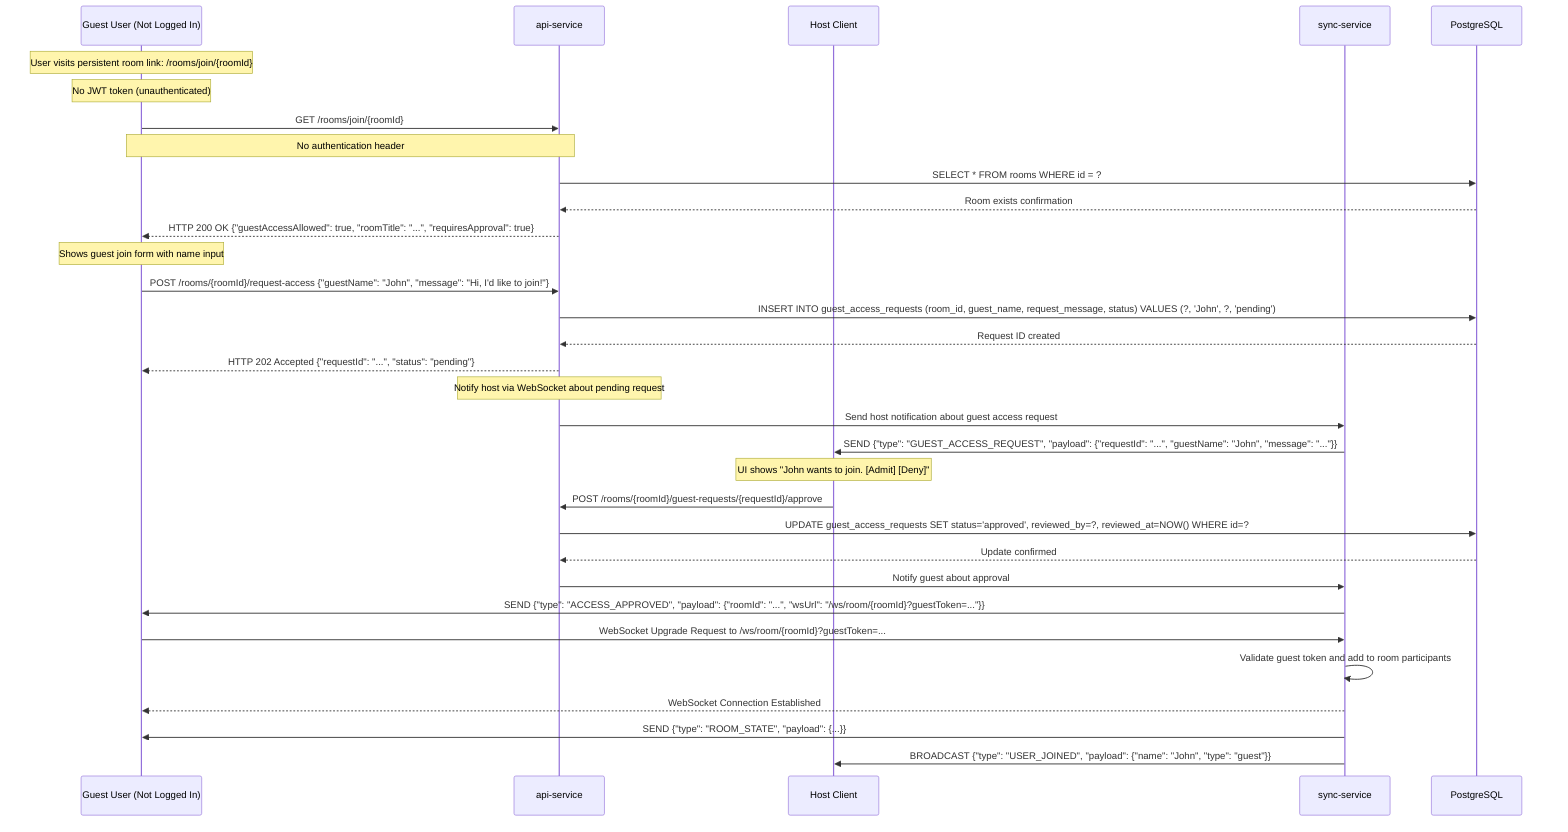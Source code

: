 sequenceDiagram
    participant Guest as Guest User (Not Logged In)
    participant API as api-service
    participant Host as Host Client
    participant Sync as sync-service
    participant DB as PostgreSQL

    Note over Guest: User visits persistent room link: /rooms/join/{roomId}
    Note over Guest: No JWT token (unauthenticated)
    
    Guest->>API: GET /rooms/join/{roomId}
    Note over Guest, API: No authentication header
    API->>DB: SELECT * FROM rooms WHERE id = ?
    DB-->>API: Room exists confirmation
    API-->>Guest: HTTP 200 OK {"guestAccessAllowed": true, "roomTitle": "...", "requiresApproval": true}
    
    Note over Guest: Shows guest join form with name input
    Guest->>API: POST /rooms/{roomId}/request-access {"guestName": "John", "message": "Hi, I'd like to join!"}
    API->>DB: INSERT INTO guest_access_requests (room_id, guest_name, request_message, status) VALUES (?, 'John', ?, 'pending')
    DB-->>API: Request ID created
    API-->>Guest: HTTP 202 Accepted {"requestId": "...", "status": "pending"}
    
    Note over API: Notify host via WebSocket about pending request
    API->>Sync: Send host notification about guest access request
    Sync->>Host: SEND {"type": "GUEST_ACCESS_REQUEST", "payload": {"requestId": "...", "guestName": "John", "message": "..."}}
    
    Note over Host: UI shows "John wants to join. [Admit] [Deny]"
    Host->>API: POST /rooms/{roomId}/guest-requests/{requestId}/approve
    API->>DB: UPDATE guest_access_requests SET status='approved', reviewed_by=?, reviewed_at=NOW() WHERE id=?
    DB-->>API: Update confirmed
    
    API->>Sync: Notify guest about approval
    Sync->>Guest: SEND {"type": "ACCESS_APPROVED", "payload": {"roomId": "...", "wsUrl": "/ws/room/{roomId}?guestToken=..."}}
    
    Guest->>Sync: WebSocket Upgrade Request to /ws/room/{roomId}?guestToken=...
    Sync->>Sync: Validate guest token and add to room participants
    Sync-->>Guest: WebSocket Connection Established
    Sync->>Guest: SEND {"type": "ROOM_STATE", "payload": {...}}
    Sync->>Host: BROADCAST {"type": "USER_JOINED", "payload": {"name": "John", "type": "guest"}}